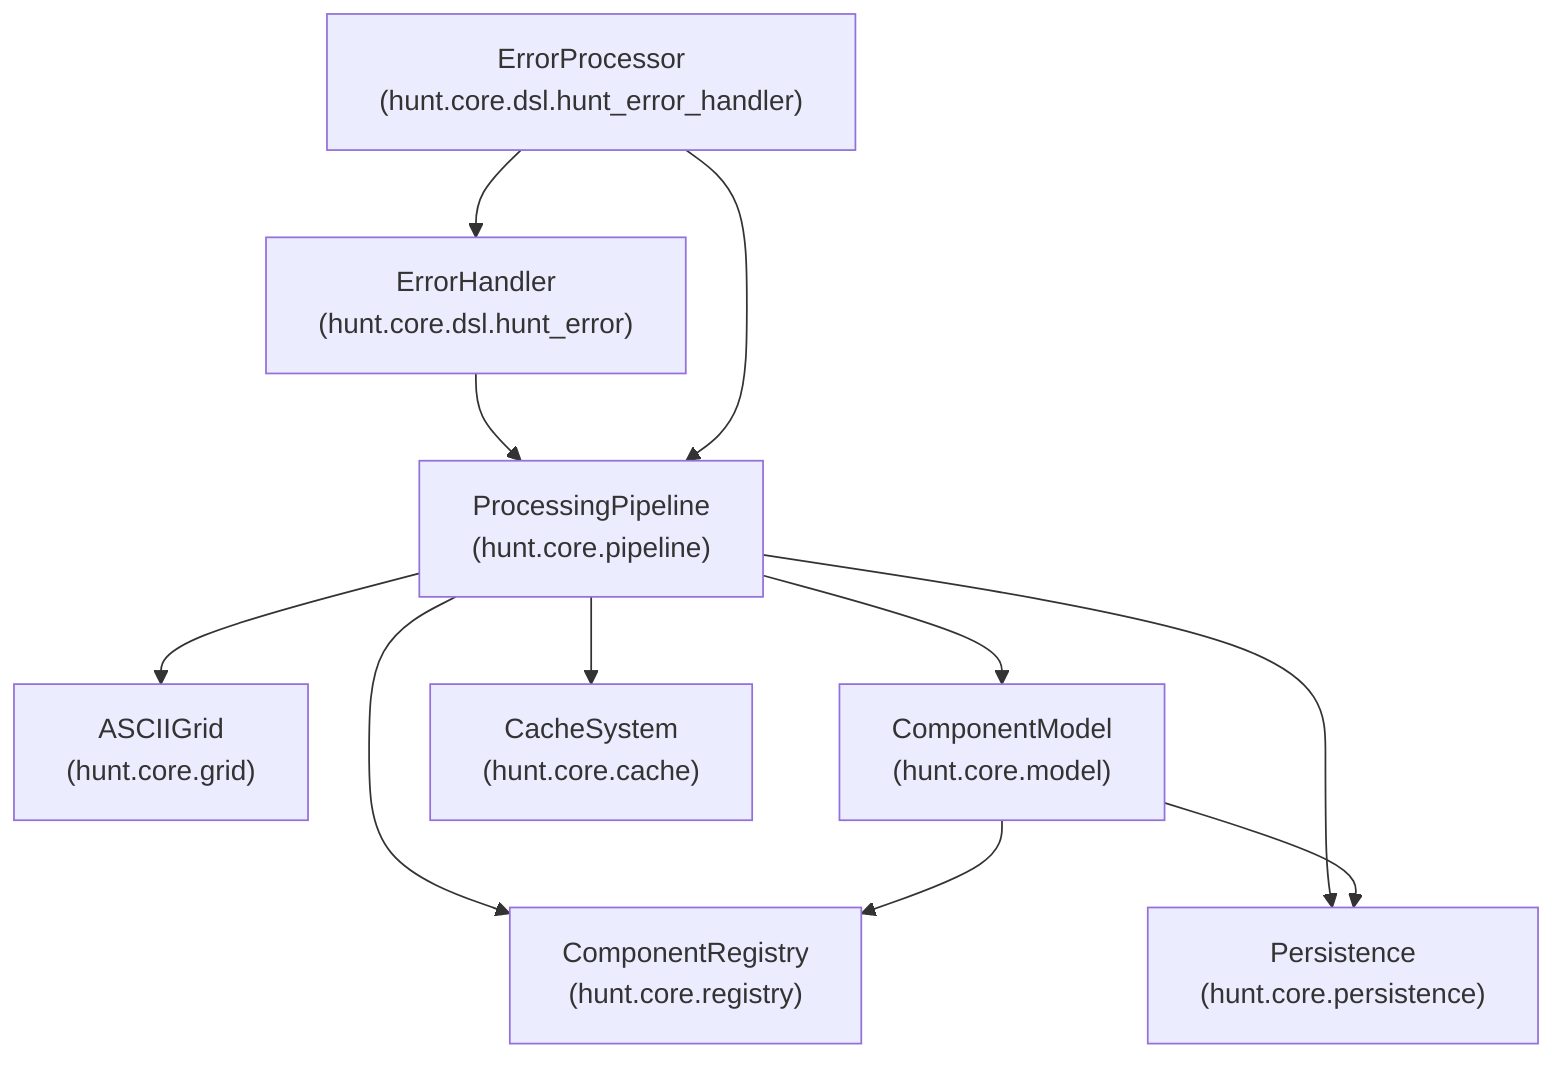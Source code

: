 graph TD
%% Core System Components
ASCIIGrid["ASCIIGrid\n(hunt.core.grid)"]
Pipeline["ProcessingPipeline\n(hunt.core.pipeline)"]
CompModel["ComponentModel\n(hunt.core.model)"]
Persist["Persistence\n(hunt.core.persistence)"]
Registry["ComponentRegistry\n(hunt.core.registry)"]
Cache["CacheSystem\n(hunt.core.cache)"]
ErrorHandler["ErrorHandler\n(hunt.core.dsl.hunt_error)"]
ErrorProcessor["ErrorProcessor\n(hunt.core.dsl.hunt_error_handler)"]

%% Core Internal Dependencies
Pipeline --> ASCIIGrid
Pipeline --> CompModel
Pipeline --> Persist
Pipeline --> Registry
Pipeline --> Cache
CompModel --> Registry
CompModel --> Persist
ErrorHandler --> Pipeline
ErrorProcessor --> ErrorHandler
ErrorProcessor --> Pipeline

%% Apply core styles
class ASCIIGrid,Pipeline,CompModel,Persist,Registry,Cache,ErrorHandler,ErrorProcessor core;